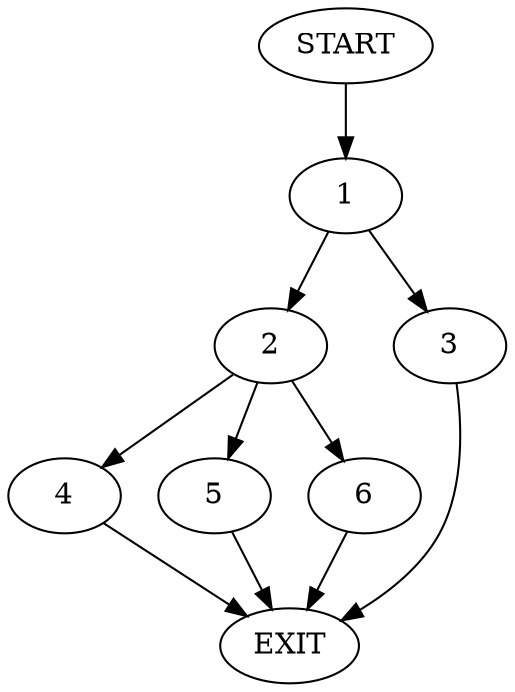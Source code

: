 digraph {
0 [label="START"]
7 [label="EXIT"]
0 -> 1
1 -> 2
1 -> 3
2 -> 4
2 -> 5
2 -> 6
3 -> 7
4 -> 7
6 -> 7
5 -> 7
}
